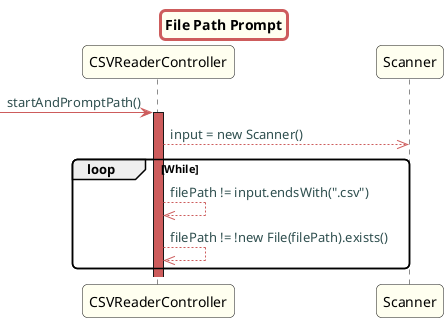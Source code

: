 @startuml

title File Path Prompt

skinparam titleBorderRoundCorner 10
skinparam titleBorderThickness 3
skinparam titleBorderColor indianred
skinparam titleBackgroundColor ivory
skinparam FontName quicksand

skinparam actor {
  BorderColor indianred
  }

skinparam sequence {
  LifeLineBackgroundColor indianred
  ParticipantBackgroundColor ivory
}

skinparam roundcorner 10

skinparam component {
  arrowThickness 1
  ArrowFontName Verdana
  ArrowColor indianred
  ArrowFontColor darkslategrey
}



-> CSVReaderController: startAndPromptPath()
activate CSVReaderController
CSVReaderController -->> Scanner: input = new Scanner()

loop While

CSVReaderController -->> CSVReaderController: filePath != input.endsWith(".csv")
CSVReaderController -->> CSVReaderController: filePath != !new File(filePath).exists()


end



@enduml